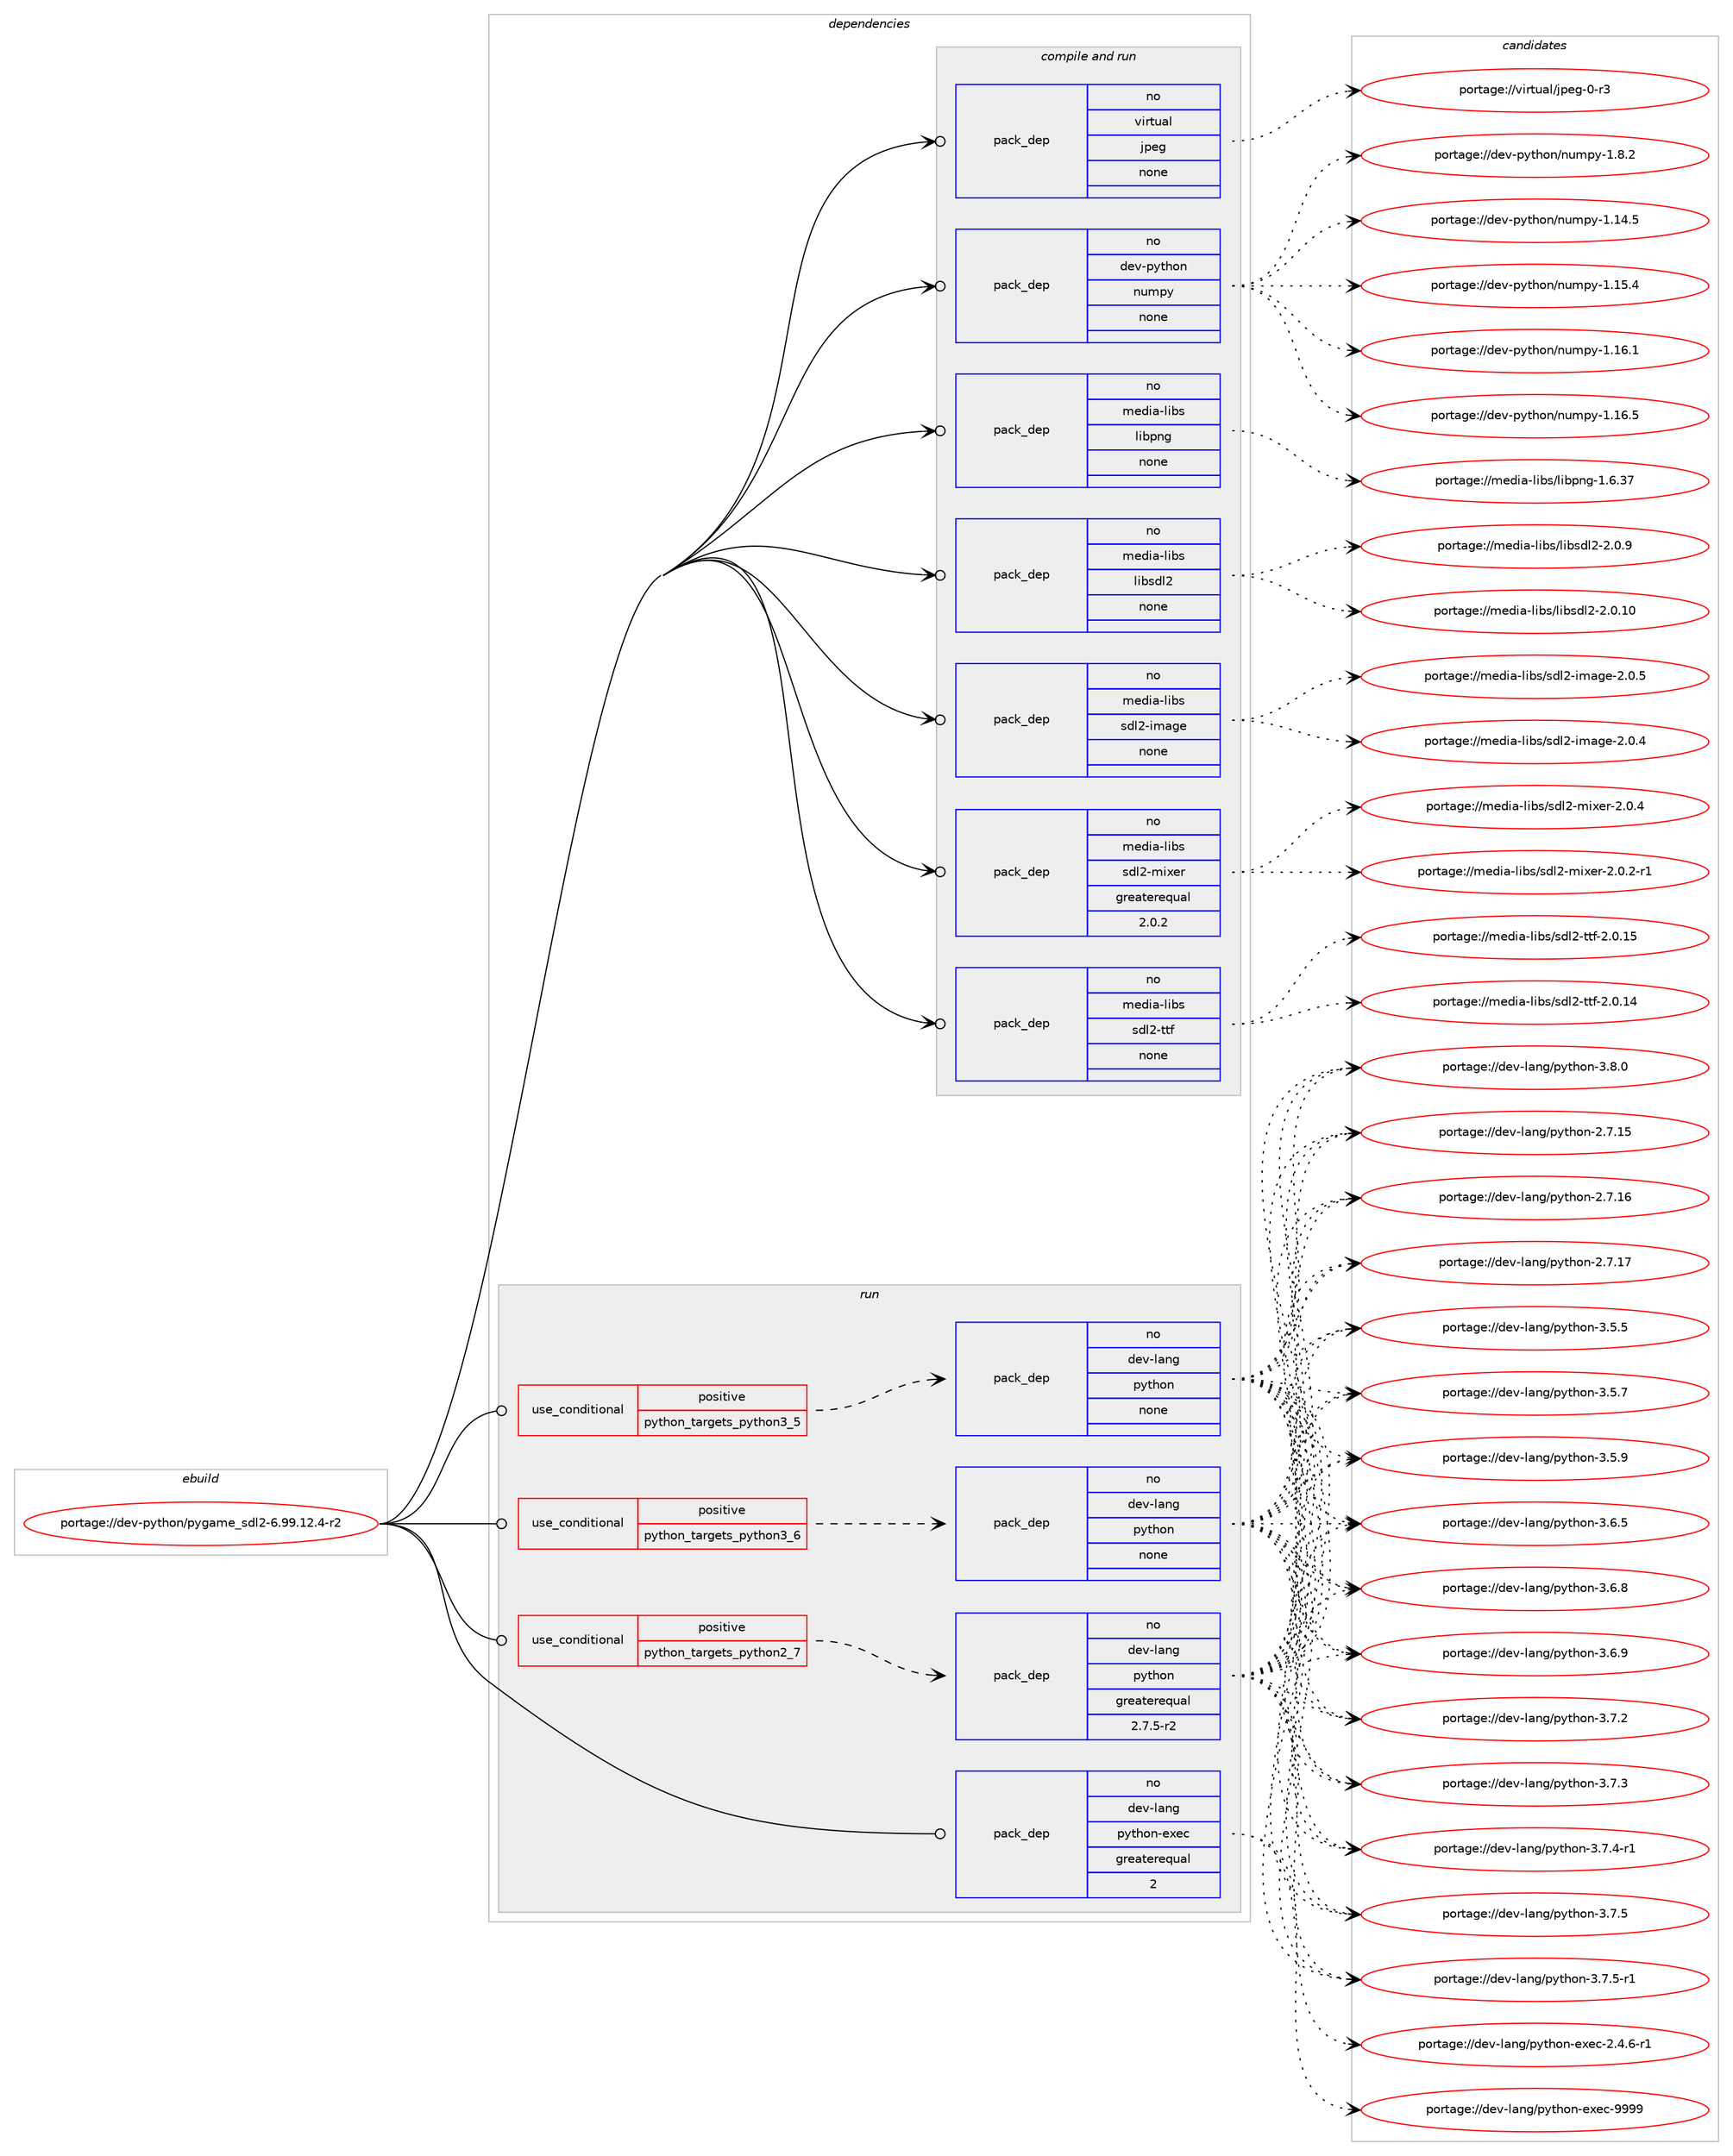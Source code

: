digraph prolog {

# *************
# Graph options
# *************

newrank=true;
concentrate=true;
compound=true;
graph [rankdir=LR,fontname=Helvetica,fontsize=10,ranksep=1.5];#, ranksep=2.5, nodesep=0.2];
edge  [arrowhead=vee];
node  [fontname=Helvetica,fontsize=10];

# **********
# The ebuild
# **********

subgraph cluster_leftcol {
color=gray;
rank=same;
label=<<i>ebuild</i>>;
id [label="portage://dev-python/pygame_sdl2-6.99.12.4-r2", color=red, width=4, href="../dev-python/pygame_sdl2-6.99.12.4-r2.svg"];
}

# ****************
# The dependencies
# ****************

subgraph cluster_midcol {
color=gray;
label=<<i>dependencies</i>>;
subgraph cluster_compile {
fillcolor="#eeeeee";
style=filled;
label=<<i>compile</i>>;
}
subgraph cluster_compileandrun {
fillcolor="#eeeeee";
style=filled;
label=<<i>compile and run</i>>;
subgraph pack122345 {
dependency160915 [label=<<TABLE BORDER="0" CELLBORDER="1" CELLSPACING="0" CELLPADDING="4" WIDTH="220"><TR><TD ROWSPAN="6" CELLPADDING="30">pack_dep</TD></TR><TR><TD WIDTH="110">no</TD></TR><TR><TD>dev-python</TD></TR><TR><TD>numpy</TD></TR><TR><TD>none</TD></TR><TR><TD></TD></TR></TABLE>>, shape=none, color=blue];
}
id:e -> dependency160915:w [weight=20,style="solid",arrowhead="odotvee"];
subgraph pack122346 {
dependency160916 [label=<<TABLE BORDER="0" CELLBORDER="1" CELLSPACING="0" CELLPADDING="4" WIDTH="220"><TR><TD ROWSPAN="6" CELLPADDING="30">pack_dep</TD></TR><TR><TD WIDTH="110">no</TD></TR><TR><TD>media-libs</TD></TR><TR><TD>libpng</TD></TR><TR><TD>none</TD></TR><TR><TD></TD></TR></TABLE>>, shape=none, color=blue];
}
id:e -> dependency160916:w [weight=20,style="solid",arrowhead="odotvee"];
subgraph pack122347 {
dependency160917 [label=<<TABLE BORDER="0" CELLBORDER="1" CELLSPACING="0" CELLPADDING="4" WIDTH="220"><TR><TD ROWSPAN="6" CELLPADDING="30">pack_dep</TD></TR><TR><TD WIDTH="110">no</TD></TR><TR><TD>media-libs</TD></TR><TR><TD>libsdl2</TD></TR><TR><TD>none</TD></TR><TR><TD></TD></TR></TABLE>>, shape=none, color=blue];
}
id:e -> dependency160917:w [weight=20,style="solid",arrowhead="odotvee"];
subgraph pack122348 {
dependency160918 [label=<<TABLE BORDER="0" CELLBORDER="1" CELLSPACING="0" CELLPADDING="4" WIDTH="220"><TR><TD ROWSPAN="6" CELLPADDING="30">pack_dep</TD></TR><TR><TD WIDTH="110">no</TD></TR><TR><TD>media-libs</TD></TR><TR><TD>sdl2-image</TD></TR><TR><TD>none</TD></TR><TR><TD></TD></TR></TABLE>>, shape=none, color=blue];
}
id:e -> dependency160918:w [weight=20,style="solid",arrowhead="odotvee"];
subgraph pack122349 {
dependency160919 [label=<<TABLE BORDER="0" CELLBORDER="1" CELLSPACING="0" CELLPADDING="4" WIDTH="220"><TR><TD ROWSPAN="6" CELLPADDING="30">pack_dep</TD></TR><TR><TD WIDTH="110">no</TD></TR><TR><TD>media-libs</TD></TR><TR><TD>sdl2-mixer</TD></TR><TR><TD>greaterequal</TD></TR><TR><TD>2.0.2</TD></TR></TABLE>>, shape=none, color=blue];
}
id:e -> dependency160919:w [weight=20,style="solid",arrowhead="odotvee"];
subgraph pack122350 {
dependency160920 [label=<<TABLE BORDER="0" CELLBORDER="1" CELLSPACING="0" CELLPADDING="4" WIDTH="220"><TR><TD ROWSPAN="6" CELLPADDING="30">pack_dep</TD></TR><TR><TD WIDTH="110">no</TD></TR><TR><TD>media-libs</TD></TR><TR><TD>sdl2-ttf</TD></TR><TR><TD>none</TD></TR><TR><TD></TD></TR></TABLE>>, shape=none, color=blue];
}
id:e -> dependency160920:w [weight=20,style="solid",arrowhead="odotvee"];
subgraph pack122351 {
dependency160921 [label=<<TABLE BORDER="0" CELLBORDER="1" CELLSPACING="0" CELLPADDING="4" WIDTH="220"><TR><TD ROWSPAN="6" CELLPADDING="30">pack_dep</TD></TR><TR><TD WIDTH="110">no</TD></TR><TR><TD>virtual</TD></TR><TR><TD>jpeg</TD></TR><TR><TD>none</TD></TR><TR><TD></TD></TR></TABLE>>, shape=none, color=blue];
}
id:e -> dependency160921:w [weight=20,style="solid",arrowhead="odotvee"];
}
subgraph cluster_run {
fillcolor="#eeeeee";
style=filled;
label=<<i>run</i>>;
subgraph cond35205 {
dependency160922 [label=<<TABLE BORDER="0" CELLBORDER="1" CELLSPACING="0" CELLPADDING="4"><TR><TD ROWSPAN="3" CELLPADDING="10">use_conditional</TD></TR><TR><TD>positive</TD></TR><TR><TD>python_targets_python2_7</TD></TR></TABLE>>, shape=none, color=red];
subgraph pack122352 {
dependency160923 [label=<<TABLE BORDER="0" CELLBORDER="1" CELLSPACING="0" CELLPADDING="4" WIDTH="220"><TR><TD ROWSPAN="6" CELLPADDING="30">pack_dep</TD></TR><TR><TD WIDTH="110">no</TD></TR><TR><TD>dev-lang</TD></TR><TR><TD>python</TD></TR><TR><TD>greaterequal</TD></TR><TR><TD>2.7.5-r2</TD></TR></TABLE>>, shape=none, color=blue];
}
dependency160922:e -> dependency160923:w [weight=20,style="dashed",arrowhead="vee"];
}
id:e -> dependency160922:w [weight=20,style="solid",arrowhead="odot"];
subgraph cond35206 {
dependency160924 [label=<<TABLE BORDER="0" CELLBORDER="1" CELLSPACING="0" CELLPADDING="4"><TR><TD ROWSPAN="3" CELLPADDING="10">use_conditional</TD></TR><TR><TD>positive</TD></TR><TR><TD>python_targets_python3_5</TD></TR></TABLE>>, shape=none, color=red];
subgraph pack122353 {
dependency160925 [label=<<TABLE BORDER="0" CELLBORDER="1" CELLSPACING="0" CELLPADDING="4" WIDTH="220"><TR><TD ROWSPAN="6" CELLPADDING="30">pack_dep</TD></TR><TR><TD WIDTH="110">no</TD></TR><TR><TD>dev-lang</TD></TR><TR><TD>python</TD></TR><TR><TD>none</TD></TR><TR><TD></TD></TR></TABLE>>, shape=none, color=blue];
}
dependency160924:e -> dependency160925:w [weight=20,style="dashed",arrowhead="vee"];
}
id:e -> dependency160924:w [weight=20,style="solid",arrowhead="odot"];
subgraph cond35207 {
dependency160926 [label=<<TABLE BORDER="0" CELLBORDER="1" CELLSPACING="0" CELLPADDING="4"><TR><TD ROWSPAN="3" CELLPADDING="10">use_conditional</TD></TR><TR><TD>positive</TD></TR><TR><TD>python_targets_python3_6</TD></TR></TABLE>>, shape=none, color=red];
subgraph pack122354 {
dependency160927 [label=<<TABLE BORDER="0" CELLBORDER="1" CELLSPACING="0" CELLPADDING="4" WIDTH="220"><TR><TD ROWSPAN="6" CELLPADDING="30">pack_dep</TD></TR><TR><TD WIDTH="110">no</TD></TR><TR><TD>dev-lang</TD></TR><TR><TD>python</TD></TR><TR><TD>none</TD></TR><TR><TD></TD></TR></TABLE>>, shape=none, color=blue];
}
dependency160926:e -> dependency160927:w [weight=20,style="dashed",arrowhead="vee"];
}
id:e -> dependency160926:w [weight=20,style="solid",arrowhead="odot"];
subgraph pack122355 {
dependency160928 [label=<<TABLE BORDER="0" CELLBORDER="1" CELLSPACING="0" CELLPADDING="4" WIDTH="220"><TR><TD ROWSPAN="6" CELLPADDING="30">pack_dep</TD></TR><TR><TD WIDTH="110">no</TD></TR><TR><TD>dev-lang</TD></TR><TR><TD>python-exec</TD></TR><TR><TD>greaterequal</TD></TR><TR><TD>2</TD></TR></TABLE>>, shape=none, color=blue];
}
id:e -> dependency160928:w [weight=20,style="solid",arrowhead="odot"];
}
}

# **************
# The candidates
# **************

subgraph cluster_choices {
rank=same;
color=gray;
label=<<i>candidates</i>>;

subgraph choice122345 {
color=black;
nodesep=1;
choiceportage100101118451121211161041111104711011710911212145494649524653 [label="portage://dev-python/numpy-1.14.5", color=red, width=4,href="../dev-python/numpy-1.14.5.svg"];
choiceportage100101118451121211161041111104711011710911212145494649534652 [label="portage://dev-python/numpy-1.15.4", color=red, width=4,href="../dev-python/numpy-1.15.4.svg"];
choiceportage100101118451121211161041111104711011710911212145494649544649 [label="portage://dev-python/numpy-1.16.1", color=red, width=4,href="../dev-python/numpy-1.16.1.svg"];
choiceportage100101118451121211161041111104711011710911212145494649544653 [label="portage://dev-python/numpy-1.16.5", color=red, width=4,href="../dev-python/numpy-1.16.5.svg"];
choiceportage1001011184511212111610411111047110117109112121454946564650 [label="portage://dev-python/numpy-1.8.2", color=red, width=4,href="../dev-python/numpy-1.8.2.svg"];
dependency160915:e -> choiceportage100101118451121211161041111104711011710911212145494649524653:w [style=dotted,weight="100"];
dependency160915:e -> choiceportage100101118451121211161041111104711011710911212145494649534652:w [style=dotted,weight="100"];
dependency160915:e -> choiceportage100101118451121211161041111104711011710911212145494649544649:w [style=dotted,weight="100"];
dependency160915:e -> choiceportage100101118451121211161041111104711011710911212145494649544653:w [style=dotted,weight="100"];
dependency160915:e -> choiceportage1001011184511212111610411111047110117109112121454946564650:w [style=dotted,weight="100"];
}
subgraph choice122346 {
color=black;
nodesep=1;
choiceportage109101100105974510810598115471081059811211010345494654465155 [label="portage://media-libs/libpng-1.6.37", color=red, width=4,href="../media-libs/libpng-1.6.37.svg"];
dependency160916:e -> choiceportage109101100105974510810598115471081059811211010345494654465155:w [style=dotted,weight="100"];
}
subgraph choice122347 {
color=black;
nodesep=1;
choiceportage10910110010597451081059811547108105981151001085045504648464948 [label="portage://media-libs/libsdl2-2.0.10", color=red, width=4,href="../media-libs/libsdl2-2.0.10.svg"];
choiceportage109101100105974510810598115471081059811510010850455046484657 [label="portage://media-libs/libsdl2-2.0.9", color=red, width=4,href="../media-libs/libsdl2-2.0.9.svg"];
dependency160917:e -> choiceportage10910110010597451081059811547108105981151001085045504648464948:w [style=dotted,weight="100"];
dependency160917:e -> choiceportage109101100105974510810598115471081059811510010850455046484657:w [style=dotted,weight="100"];
}
subgraph choice122348 {
color=black;
nodesep=1;
choiceportage10910110010597451081059811547115100108504510510997103101455046484652 [label="portage://media-libs/sdl2-image-2.0.4", color=red, width=4,href="../media-libs/sdl2-image-2.0.4.svg"];
choiceportage10910110010597451081059811547115100108504510510997103101455046484653 [label="portage://media-libs/sdl2-image-2.0.5", color=red, width=4,href="../media-libs/sdl2-image-2.0.5.svg"];
dependency160918:e -> choiceportage10910110010597451081059811547115100108504510510997103101455046484652:w [style=dotted,weight="100"];
dependency160918:e -> choiceportage10910110010597451081059811547115100108504510510997103101455046484653:w [style=dotted,weight="100"];
}
subgraph choice122349 {
color=black;
nodesep=1;
choiceportage1091011001059745108105981154711510010850451091051201011144550464846504511449 [label="portage://media-libs/sdl2-mixer-2.0.2-r1", color=red, width=4,href="../media-libs/sdl2-mixer-2.0.2-r1.svg"];
choiceportage109101100105974510810598115471151001085045109105120101114455046484652 [label="portage://media-libs/sdl2-mixer-2.0.4", color=red, width=4,href="../media-libs/sdl2-mixer-2.0.4.svg"];
dependency160919:e -> choiceportage1091011001059745108105981154711510010850451091051201011144550464846504511449:w [style=dotted,weight="100"];
dependency160919:e -> choiceportage109101100105974510810598115471151001085045109105120101114455046484652:w [style=dotted,weight="100"];
}
subgraph choice122350 {
color=black;
nodesep=1;
choiceportage10910110010597451081059811547115100108504511611610245504648464952 [label="portage://media-libs/sdl2-ttf-2.0.14", color=red, width=4,href="../media-libs/sdl2-ttf-2.0.14.svg"];
choiceportage10910110010597451081059811547115100108504511611610245504648464953 [label="portage://media-libs/sdl2-ttf-2.0.15", color=red, width=4,href="../media-libs/sdl2-ttf-2.0.15.svg"];
dependency160920:e -> choiceportage10910110010597451081059811547115100108504511611610245504648464952:w [style=dotted,weight="100"];
dependency160920:e -> choiceportage10910110010597451081059811547115100108504511611610245504648464953:w [style=dotted,weight="100"];
}
subgraph choice122351 {
color=black;
nodesep=1;
choiceportage118105114116117971084710611210110345484511451 [label="portage://virtual/jpeg-0-r3", color=red, width=4,href="../virtual/jpeg-0-r3.svg"];
dependency160921:e -> choiceportage118105114116117971084710611210110345484511451:w [style=dotted,weight="100"];
}
subgraph choice122352 {
color=black;
nodesep=1;
choiceportage10010111845108971101034711212111610411111045504655464953 [label="portage://dev-lang/python-2.7.15", color=red, width=4,href="../dev-lang/python-2.7.15.svg"];
choiceportage10010111845108971101034711212111610411111045504655464954 [label="portage://dev-lang/python-2.7.16", color=red, width=4,href="../dev-lang/python-2.7.16.svg"];
choiceportage10010111845108971101034711212111610411111045504655464955 [label="portage://dev-lang/python-2.7.17", color=red, width=4,href="../dev-lang/python-2.7.17.svg"];
choiceportage100101118451089711010347112121116104111110455146534653 [label="portage://dev-lang/python-3.5.5", color=red, width=4,href="../dev-lang/python-3.5.5.svg"];
choiceportage100101118451089711010347112121116104111110455146534655 [label="portage://dev-lang/python-3.5.7", color=red, width=4,href="../dev-lang/python-3.5.7.svg"];
choiceportage100101118451089711010347112121116104111110455146534657 [label="portage://dev-lang/python-3.5.9", color=red, width=4,href="../dev-lang/python-3.5.9.svg"];
choiceportage100101118451089711010347112121116104111110455146544653 [label="portage://dev-lang/python-3.6.5", color=red, width=4,href="../dev-lang/python-3.6.5.svg"];
choiceportage100101118451089711010347112121116104111110455146544656 [label="portage://dev-lang/python-3.6.8", color=red, width=4,href="../dev-lang/python-3.6.8.svg"];
choiceportage100101118451089711010347112121116104111110455146544657 [label="portage://dev-lang/python-3.6.9", color=red, width=4,href="../dev-lang/python-3.6.9.svg"];
choiceportage100101118451089711010347112121116104111110455146554650 [label="portage://dev-lang/python-3.7.2", color=red, width=4,href="../dev-lang/python-3.7.2.svg"];
choiceportage100101118451089711010347112121116104111110455146554651 [label="portage://dev-lang/python-3.7.3", color=red, width=4,href="../dev-lang/python-3.7.3.svg"];
choiceportage1001011184510897110103471121211161041111104551465546524511449 [label="portage://dev-lang/python-3.7.4-r1", color=red, width=4,href="../dev-lang/python-3.7.4-r1.svg"];
choiceportage100101118451089711010347112121116104111110455146554653 [label="portage://dev-lang/python-3.7.5", color=red, width=4,href="../dev-lang/python-3.7.5.svg"];
choiceportage1001011184510897110103471121211161041111104551465546534511449 [label="portage://dev-lang/python-3.7.5-r1", color=red, width=4,href="../dev-lang/python-3.7.5-r1.svg"];
choiceportage100101118451089711010347112121116104111110455146564648 [label="portage://dev-lang/python-3.8.0", color=red, width=4,href="../dev-lang/python-3.8.0.svg"];
dependency160923:e -> choiceportage10010111845108971101034711212111610411111045504655464953:w [style=dotted,weight="100"];
dependency160923:e -> choiceportage10010111845108971101034711212111610411111045504655464954:w [style=dotted,weight="100"];
dependency160923:e -> choiceportage10010111845108971101034711212111610411111045504655464955:w [style=dotted,weight="100"];
dependency160923:e -> choiceportage100101118451089711010347112121116104111110455146534653:w [style=dotted,weight="100"];
dependency160923:e -> choiceportage100101118451089711010347112121116104111110455146534655:w [style=dotted,weight="100"];
dependency160923:e -> choiceportage100101118451089711010347112121116104111110455146534657:w [style=dotted,weight="100"];
dependency160923:e -> choiceportage100101118451089711010347112121116104111110455146544653:w [style=dotted,weight="100"];
dependency160923:e -> choiceportage100101118451089711010347112121116104111110455146544656:w [style=dotted,weight="100"];
dependency160923:e -> choiceportage100101118451089711010347112121116104111110455146544657:w [style=dotted,weight="100"];
dependency160923:e -> choiceportage100101118451089711010347112121116104111110455146554650:w [style=dotted,weight="100"];
dependency160923:e -> choiceportage100101118451089711010347112121116104111110455146554651:w [style=dotted,weight="100"];
dependency160923:e -> choiceportage1001011184510897110103471121211161041111104551465546524511449:w [style=dotted,weight="100"];
dependency160923:e -> choiceportage100101118451089711010347112121116104111110455146554653:w [style=dotted,weight="100"];
dependency160923:e -> choiceportage1001011184510897110103471121211161041111104551465546534511449:w [style=dotted,weight="100"];
dependency160923:e -> choiceportage100101118451089711010347112121116104111110455146564648:w [style=dotted,weight="100"];
}
subgraph choice122353 {
color=black;
nodesep=1;
choiceportage10010111845108971101034711212111610411111045504655464953 [label="portage://dev-lang/python-2.7.15", color=red, width=4,href="../dev-lang/python-2.7.15.svg"];
choiceportage10010111845108971101034711212111610411111045504655464954 [label="portage://dev-lang/python-2.7.16", color=red, width=4,href="../dev-lang/python-2.7.16.svg"];
choiceportage10010111845108971101034711212111610411111045504655464955 [label="portage://dev-lang/python-2.7.17", color=red, width=4,href="../dev-lang/python-2.7.17.svg"];
choiceportage100101118451089711010347112121116104111110455146534653 [label="portage://dev-lang/python-3.5.5", color=red, width=4,href="../dev-lang/python-3.5.5.svg"];
choiceportage100101118451089711010347112121116104111110455146534655 [label="portage://dev-lang/python-3.5.7", color=red, width=4,href="../dev-lang/python-3.5.7.svg"];
choiceportage100101118451089711010347112121116104111110455146534657 [label="portage://dev-lang/python-3.5.9", color=red, width=4,href="../dev-lang/python-3.5.9.svg"];
choiceportage100101118451089711010347112121116104111110455146544653 [label="portage://dev-lang/python-3.6.5", color=red, width=4,href="../dev-lang/python-3.6.5.svg"];
choiceportage100101118451089711010347112121116104111110455146544656 [label="portage://dev-lang/python-3.6.8", color=red, width=4,href="../dev-lang/python-3.6.8.svg"];
choiceportage100101118451089711010347112121116104111110455146544657 [label="portage://dev-lang/python-3.6.9", color=red, width=4,href="../dev-lang/python-3.6.9.svg"];
choiceportage100101118451089711010347112121116104111110455146554650 [label="portage://dev-lang/python-3.7.2", color=red, width=4,href="../dev-lang/python-3.7.2.svg"];
choiceportage100101118451089711010347112121116104111110455146554651 [label="portage://dev-lang/python-3.7.3", color=red, width=4,href="../dev-lang/python-3.7.3.svg"];
choiceportage1001011184510897110103471121211161041111104551465546524511449 [label="portage://dev-lang/python-3.7.4-r1", color=red, width=4,href="../dev-lang/python-3.7.4-r1.svg"];
choiceportage100101118451089711010347112121116104111110455146554653 [label="portage://dev-lang/python-3.7.5", color=red, width=4,href="../dev-lang/python-3.7.5.svg"];
choiceportage1001011184510897110103471121211161041111104551465546534511449 [label="portage://dev-lang/python-3.7.5-r1", color=red, width=4,href="../dev-lang/python-3.7.5-r1.svg"];
choiceportage100101118451089711010347112121116104111110455146564648 [label="portage://dev-lang/python-3.8.0", color=red, width=4,href="../dev-lang/python-3.8.0.svg"];
dependency160925:e -> choiceportage10010111845108971101034711212111610411111045504655464953:w [style=dotted,weight="100"];
dependency160925:e -> choiceportage10010111845108971101034711212111610411111045504655464954:w [style=dotted,weight="100"];
dependency160925:e -> choiceportage10010111845108971101034711212111610411111045504655464955:w [style=dotted,weight="100"];
dependency160925:e -> choiceportage100101118451089711010347112121116104111110455146534653:w [style=dotted,weight="100"];
dependency160925:e -> choiceportage100101118451089711010347112121116104111110455146534655:w [style=dotted,weight="100"];
dependency160925:e -> choiceportage100101118451089711010347112121116104111110455146534657:w [style=dotted,weight="100"];
dependency160925:e -> choiceportage100101118451089711010347112121116104111110455146544653:w [style=dotted,weight="100"];
dependency160925:e -> choiceportage100101118451089711010347112121116104111110455146544656:w [style=dotted,weight="100"];
dependency160925:e -> choiceportage100101118451089711010347112121116104111110455146544657:w [style=dotted,weight="100"];
dependency160925:e -> choiceportage100101118451089711010347112121116104111110455146554650:w [style=dotted,weight="100"];
dependency160925:e -> choiceportage100101118451089711010347112121116104111110455146554651:w [style=dotted,weight="100"];
dependency160925:e -> choiceportage1001011184510897110103471121211161041111104551465546524511449:w [style=dotted,weight="100"];
dependency160925:e -> choiceportage100101118451089711010347112121116104111110455146554653:w [style=dotted,weight="100"];
dependency160925:e -> choiceportage1001011184510897110103471121211161041111104551465546534511449:w [style=dotted,weight="100"];
dependency160925:e -> choiceportage100101118451089711010347112121116104111110455146564648:w [style=dotted,weight="100"];
}
subgraph choice122354 {
color=black;
nodesep=1;
choiceportage10010111845108971101034711212111610411111045504655464953 [label="portage://dev-lang/python-2.7.15", color=red, width=4,href="../dev-lang/python-2.7.15.svg"];
choiceportage10010111845108971101034711212111610411111045504655464954 [label="portage://dev-lang/python-2.7.16", color=red, width=4,href="../dev-lang/python-2.7.16.svg"];
choiceportage10010111845108971101034711212111610411111045504655464955 [label="portage://dev-lang/python-2.7.17", color=red, width=4,href="../dev-lang/python-2.7.17.svg"];
choiceportage100101118451089711010347112121116104111110455146534653 [label="portage://dev-lang/python-3.5.5", color=red, width=4,href="../dev-lang/python-3.5.5.svg"];
choiceportage100101118451089711010347112121116104111110455146534655 [label="portage://dev-lang/python-3.5.7", color=red, width=4,href="../dev-lang/python-3.5.7.svg"];
choiceportage100101118451089711010347112121116104111110455146534657 [label="portage://dev-lang/python-3.5.9", color=red, width=4,href="../dev-lang/python-3.5.9.svg"];
choiceportage100101118451089711010347112121116104111110455146544653 [label="portage://dev-lang/python-3.6.5", color=red, width=4,href="../dev-lang/python-3.6.5.svg"];
choiceportage100101118451089711010347112121116104111110455146544656 [label="portage://dev-lang/python-3.6.8", color=red, width=4,href="../dev-lang/python-3.6.8.svg"];
choiceportage100101118451089711010347112121116104111110455146544657 [label="portage://dev-lang/python-3.6.9", color=red, width=4,href="../dev-lang/python-3.6.9.svg"];
choiceportage100101118451089711010347112121116104111110455146554650 [label="portage://dev-lang/python-3.7.2", color=red, width=4,href="../dev-lang/python-3.7.2.svg"];
choiceportage100101118451089711010347112121116104111110455146554651 [label="portage://dev-lang/python-3.7.3", color=red, width=4,href="../dev-lang/python-3.7.3.svg"];
choiceportage1001011184510897110103471121211161041111104551465546524511449 [label="portage://dev-lang/python-3.7.4-r1", color=red, width=4,href="../dev-lang/python-3.7.4-r1.svg"];
choiceportage100101118451089711010347112121116104111110455146554653 [label="portage://dev-lang/python-3.7.5", color=red, width=4,href="../dev-lang/python-3.7.5.svg"];
choiceportage1001011184510897110103471121211161041111104551465546534511449 [label="portage://dev-lang/python-3.7.5-r1", color=red, width=4,href="../dev-lang/python-3.7.5-r1.svg"];
choiceportage100101118451089711010347112121116104111110455146564648 [label="portage://dev-lang/python-3.8.0", color=red, width=4,href="../dev-lang/python-3.8.0.svg"];
dependency160927:e -> choiceportage10010111845108971101034711212111610411111045504655464953:w [style=dotted,weight="100"];
dependency160927:e -> choiceportage10010111845108971101034711212111610411111045504655464954:w [style=dotted,weight="100"];
dependency160927:e -> choiceportage10010111845108971101034711212111610411111045504655464955:w [style=dotted,weight="100"];
dependency160927:e -> choiceportage100101118451089711010347112121116104111110455146534653:w [style=dotted,weight="100"];
dependency160927:e -> choiceportage100101118451089711010347112121116104111110455146534655:w [style=dotted,weight="100"];
dependency160927:e -> choiceportage100101118451089711010347112121116104111110455146534657:w [style=dotted,weight="100"];
dependency160927:e -> choiceportage100101118451089711010347112121116104111110455146544653:w [style=dotted,weight="100"];
dependency160927:e -> choiceportage100101118451089711010347112121116104111110455146544656:w [style=dotted,weight="100"];
dependency160927:e -> choiceportage100101118451089711010347112121116104111110455146544657:w [style=dotted,weight="100"];
dependency160927:e -> choiceportage100101118451089711010347112121116104111110455146554650:w [style=dotted,weight="100"];
dependency160927:e -> choiceportage100101118451089711010347112121116104111110455146554651:w [style=dotted,weight="100"];
dependency160927:e -> choiceportage1001011184510897110103471121211161041111104551465546524511449:w [style=dotted,weight="100"];
dependency160927:e -> choiceportage100101118451089711010347112121116104111110455146554653:w [style=dotted,weight="100"];
dependency160927:e -> choiceportage1001011184510897110103471121211161041111104551465546534511449:w [style=dotted,weight="100"];
dependency160927:e -> choiceportage100101118451089711010347112121116104111110455146564648:w [style=dotted,weight="100"];
}
subgraph choice122355 {
color=black;
nodesep=1;
choiceportage10010111845108971101034711212111610411111045101120101994550465246544511449 [label="portage://dev-lang/python-exec-2.4.6-r1", color=red, width=4,href="../dev-lang/python-exec-2.4.6-r1.svg"];
choiceportage10010111845108971101034711212111610411111045101120101994557575757 [label="portage://dev-lang/python-exec-9999", color=red, width=4,href="../dev-lang/python-exec-9999.svg"];
dependency160928:e -> choiceportage10010111845108971101034711212111610411111045101120101994550465246544511449:w [style=dotted,weight="100"];
dependency160928:e -> choiceportage10010111845108971101034711212111610411111045101120101994557575757:w [style=dotted,weight="100"];
}
}

}
